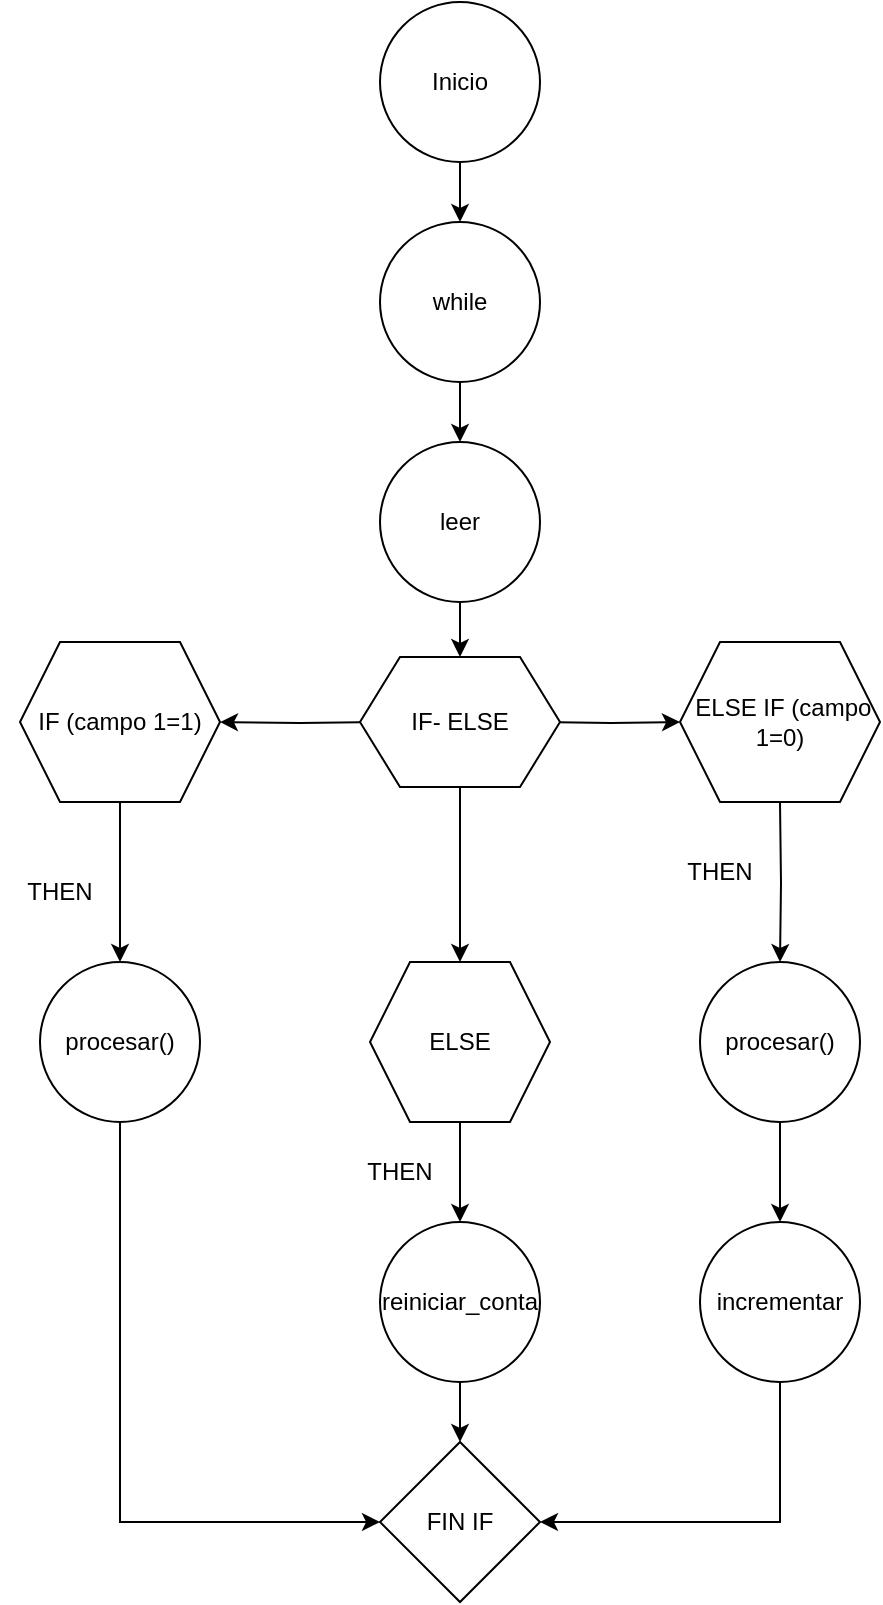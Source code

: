 <mxfile version="22.1.1" type="github">
  <diagram name="Página-1" id="PVuyG4UoEhKT5akWkjdU">
    <mxGraphModel dx="1434" dy="746" grid="1" gridSize="10" guides="1" tooltips="1" connect="1" arrows="1" fold="1" page="1" pageScale="1" pageWidth="827" pageHeight="1169" math="0" shadow="0">
      <root>
        <mxCell id="0" />
        <mxCell id="1" parent="0" />
        <mxCell id="hbOxM70JGLfHWjQWwYoh-5" value="" style="edgeStyle=orthogonalEdgeStyle;rounded=0;orthogonalLoop=1;jettySize=auto;html=1;" edge="1" parent="1" source="hbOxM70JGLfHWjQWwYoh-1" target="hbOxM70JGLfHWjQWwYoh-4">
          <mxGeometry relative="1" as="geometry" />
        </mxCell>
        <mxCell id="hbOxM70JGLfHWjQWwYoh-1" value="Inicio" style="ellipse;whiteSpace=wrap;html=1;aspect=fixed;" vertex="1" parent="1">
          <mxGeometry x="380" y="190" width="80" height="80" as="geometry" />
        </mxCell>
        <mxCell id="hbOxM70JGLfHWjQWwYoh-7" value="" style="edgeStyle=orthogonalEdgeStyle;rounded=0;orthogonalLoop=1;jettySize=auto;html=1;" edge="1" parent="1" source="hbOxM70JGLfHWjQWwYoh-4">
          <mxGeometry relative="1" as="geometry">
            <mxPoint x="420" y="410" as="targetPoint" />
          </mxGeometry>
        </mxCell>
        <mxCell id="hbOxM70JGLfHWjQWwYoh-4" value="while" style="ellipse;whiteSpace=wrap;html=1;aspect=fixed;" vertex="1" parent="1">
          <mxGeometry x="380" y="300" width="80" height="80" as="geometry" />
        </mxCell>
        <mxCell id="hbOxM70JGLfHWjQWwYoh-9" value="" style="edgeStyle=orthogonalEdgeStyle;rounded=0;orthogonalLoop=1;jettySize=auto;html=1;entryX=0.5;entryY=0;entryDx=0;entryDy=0;" edge="1" parent="1" source="hbOxM70JGLfHWjQWwYoh-6" target="hbOxM70JGLfHWjQWwYoh-36">
          <mxGeometry relative="1" as="geometry">
            <mxPoint x="420" y="510" as="targetPoint" />
          </mxGeometry>
        </mxCell>
        <mxCell id="hbOxM70JGLfHWjQWwYoh-6" value="leer" style="ellipse;whiteSpace=wrap;html=1;aspect=fixed;" vertex="1" parent="1">
          <mxGeometry x="380" y="410" width="80" height="80" as="geometry" />
        </mxCell>
        <mxCell id="hbOxM70JGLfHWjQWwYoh-11" value="" style="edgeStyle=orthogonalEdgeStyle;rounded=0;orthogonalLoop=1;jettySize=auto;html=1;entryX=1;entryY=0.5;entryDx=0;entryDy=0;" edge="1" parent="1" target="hbOxM70JGLfHWjQWwYoh-47">
          <mxGeometry relative="1" as="geometry">
            <mxPoint x="380" y="550" as="sourcePoint" />
            <mxPoint x="290" y="550" as="targetPoint" />
          </mxGeometry>
        </mxCell>
        <mxCell id="hbOxM70JGLfHWjQWwYoh-13" value="" style="edgeStyle=orthogonalEdgeStyle;rounded=0;orthogonalLoop=1;jettySize=auto;html=1;entryX=0;entryY=0.5;entryDx=0;entryDy=0;" edge="1" parent="1" target="hbOxM70JGLfHWjQWwYoh-46">
          <mxGeometry relative="1" as="geometry">
            <mxPoint x="460" y="550" as="sourcePoint" />
            <mxPoint x="540" y="550" as="targetPoint" />
          </mxGeometry>
        </mxCell>
        <mxCell id="hbOxM70JGLfHWjQWwYoh-15" value="" style="edgeStyle=orthogonalEdgeStyle;rounded=0;orthogonalLoop=1;jettySize=auto;html=1;exitX=0.5;exitY=1;exitDx=0;exitDy=0;" edge="1" parent="1" source="hbOxM70JGLfHWjQWwYoh-36">
          <mxGeometry relative="1" as="geometry">
            <mxPoint x="420" y="590" as="sourcePoint" />
            <mxPoint x="420" y="670" as="targetPoint" />
          </mxGeometry>
        </mxCell>
        <mxCell id="hbOxM70JGLfHWjQWwYoh-31" value="" style="edgeStyle=orthogonalEdgeStyle;rounded=0;orthogonalLoop=1;jettySize=auto;html=1;" edge="1" parent="1" target="hbOxM70JGLfHWjQWwYoh-30">
          <mxGeometry relative="1" as="geometry">
            <mxPoint x="580" y="590" as="sourcePoint" />
          </mxGeometry>
        </mxCell>
        <mxCell id="hbOxM70JGLfHWjQWwYoh-52" style="edgeStyle=orthogonalEdgeStyle;rounded=0;orthogonalLoop=1;jettySize=auto;html=1;exitX=0.5;exitY=1;exitDx=0;exitDy=0;entryX=0;entryY=0.5;entryDx=0;entryDy=0;" edge="1" parent="1" source="hbOxM70JGLfHWjQWwYoh-26" target="hbOxM70JGLfHWjQWwYoh-49">
          <mxGeometry relative="1" as="geometry" />
        </mxCell>
        <mxCell id="hbOxM70JGLfHWjQWwYoh-26" value="procesar()" style="ellipse;whiteSpace=wrap;html=1;aspect=fixed;" vertex="1" parent="1">
          <mxGeometry x="210" y="670" width="80" height="80" as="geometry" />
        </mxCell>
        <mxCell id="hbOxM70JGLfHWjQWwYoh-50" value="" style="edgeStyle=orthogonalEdgeStyle;rounded=0;orthogonalLoop=1;jettySize=auto;html=1;" edge="1" parent="1" source="hbOxM70JGLfHWjQWwYoh-28" target="hbOxM70JGLfHWjQWwYoh-49">
          <mxGeometry relative="1" as="geometry" />
        </mxCell>
        <mxCell id="hbOxM70JGLfHWjQWwYoh-28" value="reiniciar_conta" style="ellipse;whiteSpace=wrap;html=1;aspect=fixed;" vertex="1" parent="1">
          <mxGeometry x="380" y="800" width="80" height="80" as="geometry" />
        </mxCell>
        <mxCell id="hbOxM70JGLfHWjQWwYoh-33" value="" style="edgeStyle=orthogonalEdgeStyle;rounded=0;orthogonalLoop=1;jettySize=auto;html=1;" edge="1" parent="1" source="hbOxM70JGLfHWjQWwYoh-30" target="hbOxM70JGLfHWjQWwYoh-32">
          <mxGeometry relative="1" as="geometry" />
        </mxCell>
        <mxCell id="hbOxM70JGLfHWjQWwYoh-30" value="procesar()" style="ellipse;whiteSpace=wrap;html=1;aspect=fixed;" vertex="1" parent="1">
          <mxGeometry x="540" y="670" width="80" height="80" as="geometry" />
        </mxCell>
        <mxCell id="hbOxM70JGLfHWjQWwYoh-51" style="edgeStyle=orthogonalEdgeStyle;rounded=0;orthogonalLoop=1;jettySize=auto;html=1;exitX=0.5;exitY=1;exitDx=0;exitDy=0;entryX=1;entryY=0.5;entryDx=0;entryDy=0;" edge="1" parent="1" source="hbOxM70JGLfHWjQWwYoh-32" target="hbOxM70JGLfHWjQWwYoh-49">
          <mxGeometry relative="1" as="geometry" />
        </mxCell>
        <mxCell id="hbOxM70JGLfHWjQWwYoh-32" value="incrementar" style="ellipse;whiteSpace=wrap;html=1;aspect=fixed;" vertex="1" parent="1">
          <mxGeometry x="540" y="800" width="80" height="80" as="geometry" />
        </mxCell>
        <mxCell id="hbOxM70JGLfHWjQWwYoh-36" value="IF- ELSE" style="shape=hexagon;perimeter=hexagonPerimeter2;whiteSpace=wrap;html=1;fixedSize=1;" vertex="1" parent="1">
          <mxGeometry x="370" y="517.5" width="100" height="65" as="geometry" />
        </mxCell>
        <mxCell id="hbOxM70JGLfHWjQWwYoh-43" value="" style="endArrow=classic;html=1;rounded=0;exitX=0.5;exitY=1;exitDx=0;exitDy=0;entryX=0.5;entryY=0;entryDx=0;entryDy=0;" edge="1" parent="1" target="hbOxM70JGLfHWjQWwYoh-26">
          <mxGeometry width="50" height="50" relative="1" as="geometry">
            <mxPoint x="250" y="590" as="sourcePoint" />
            <mxPoint x="250" y="660" as="targetPoint" />
          </mxGeometry>
        </mxCell>
        <mxCell id="hbOxM70JGLfHWjQWwYoh-44" value="" style="endArrow=classic;html=1;rounded=0;exitX=0.5;exitY=1;exitDx=0;exitDy=0;entryX=0.5;entryY=0;entryDx=0;entryDy=0;" edge="1" parent="1" target="hbOxM70JGLfHWjQWwYoh-28">
          <mxGeometry width="50" height="50" relative="1" as="geometry">
            <mxPoint x="420" y="750" as="sourcePoint" />
            <mxPoint x="440" y="660" as="targetPoint" />
          </mxGeometry>
        </mxCell>
        <mxCell id="hbOxM70JGLfHWjQWwYoh-45" value="ELSE" style="shape=hexagon;perimeter=hexagonPerimeter2;whiteSpace=wrap;html=1;fixedSize=1;" vertex="1" parent="1">
          <mxGeometry x="375" y="670" width="90" height="80" as="geometry" />
        </mxCell>
        <mxCell id="hbOxM70JGLfHWjQWwYoh-46" value="&amp;nbsp;ELSE IF (campo 1=0)" style="shape=hexagon;perimeter=hexagonPerimeter2;whiteSpace=wrap;html=1;fixedSize=1;" vertex="1" parent="1">
          <mxGeometry x="530" y="510" width="100" height="80" as="geometry" />
        </mxCell>
        <mxCell id="hbOxM70JGLfHWjQWwYoh-47" value="IF (campo 1=1)" style="shape=hexagon;perimeter=hexagonPerimeter2;whiteSpace=wrap;html=1;fixedSize=1;" vertex="1" parent="1">
          <mxGeometry x="200" y="510" width="100" height="80" as="geometry" />
        </mxCell>
        <mxCell id="hbOxM70JGLfHWjQWwYoh-49" value="FIN IF" style="rhombus;whiteSpace=wrap;html=1;" vertex="1" parent="1">
          <mxGeometry x="380" y="910" width="80" height="80" as="geometry" />
        </mxCell>
        <mxCell id="hbOxM70JGLfHWjQWwYoh-53" value="THEN" style="text;html=1;strokeColor=none;fillColor=none;align=center;verticalAlign=middle;whiteSpace=wrap;rounded=0;" vertex="1" parent="1">
          <mxGeometry x="190" y="620" width="60" height="30" as="geometry" />
        </mxCell>
        <mxCell id="hbOxM70JGLfHWjQWwYoh-54" value="THEN" style="text;html=1;strokeColor=none;fillColor=none;align=center;verticalAlign=middle;whiteSpace=wrap;rounded=0;" vertex="1" parent="1">
          <mxGeometry x="520" y="610" width="60" height="30" as="geometry" />
        </mxCell>
        <mxCell id="hbOxM70JGLfHWjQWwYoh-55" value="THEN" style="text;html=1;strokeColor=none;fillColor=none;align=center;verticalAlign=middle;whiteSpace=wrap;rounded=0;" vertex="1" parent="1">
          <mxGeometry x="360" y="760" width="60" height="30" as="geometry" />
        </mxCell>
      </root>
    </mxGraphModel>
  </diagram>
</mxfile>
